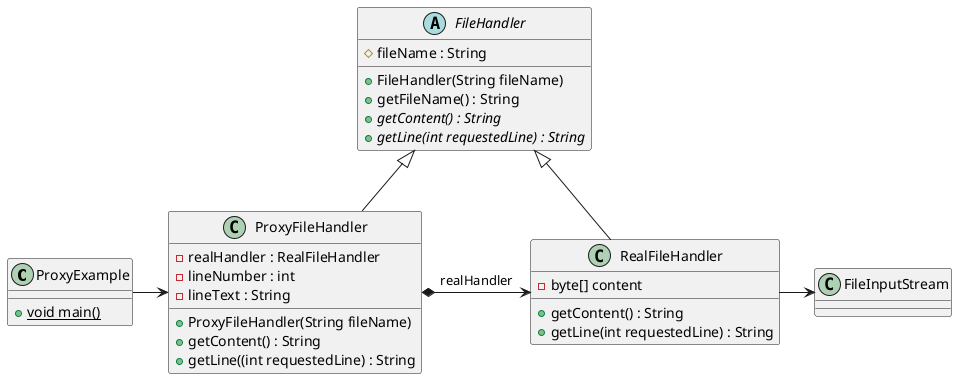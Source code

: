 @startuml

class ProxyExample {
    {static} +void main()
}

abstract class FileHandler {
    #fileName : String
    +FileHandler(String fileName)
    +getFileName() : String
    +{abstract} getContent() : String
    +{abstract} getLine(int requestedLine) : String
}

class ProxyFileHandler {
   -realHandler : RealFileHandler
   -lineNumber : int
   -lineText : String
   +ProxyFileHandler(String fileName)
   +getContent() : String
   +getLine((int requestedLine) : String
}

class RealFileHandler {
    -byte[] content
    +getContent() : String
    +getLine(int requestedLine) : String

}

class FileInputStream {

}

FileHandler <|-- ProxyFileHandler
FileHandler <|-- RealFileHandler
ProxyExample -> ProxyFileHandler
RealFileHandler -> FileInputStream
ProxyFileHandler *-> RealFileHandler : realHandler
@enduml